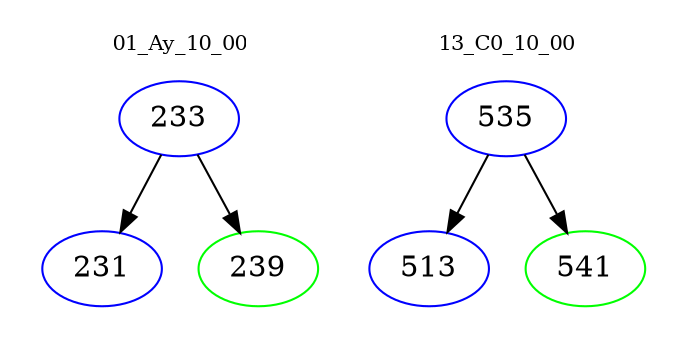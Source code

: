 digraph{
subgraph cluster_0 {
color = white
label = "01_Ay_10_00";
fontsize=10;
T0_233 [label="233", color="blue"]
T0_233 -> T0_231 [color="black"]
T0_231 [label="231", color="blue"]
T0_233 -> T0_239 [color="black"]
T0_239 [label="239", color="green"]
}
subgraph cluster_1 {
color = white
label = "13_C0_10_00";
fontsize=10;
T1_535 [label="535", color="blue"]
T1_535 -> T1_513 [color="black"]
T1_513 [label="513", color="blue"]
T1_535 -> T1_541 [color="black"]
T1_541 [label="541", color="green"]
}
}
